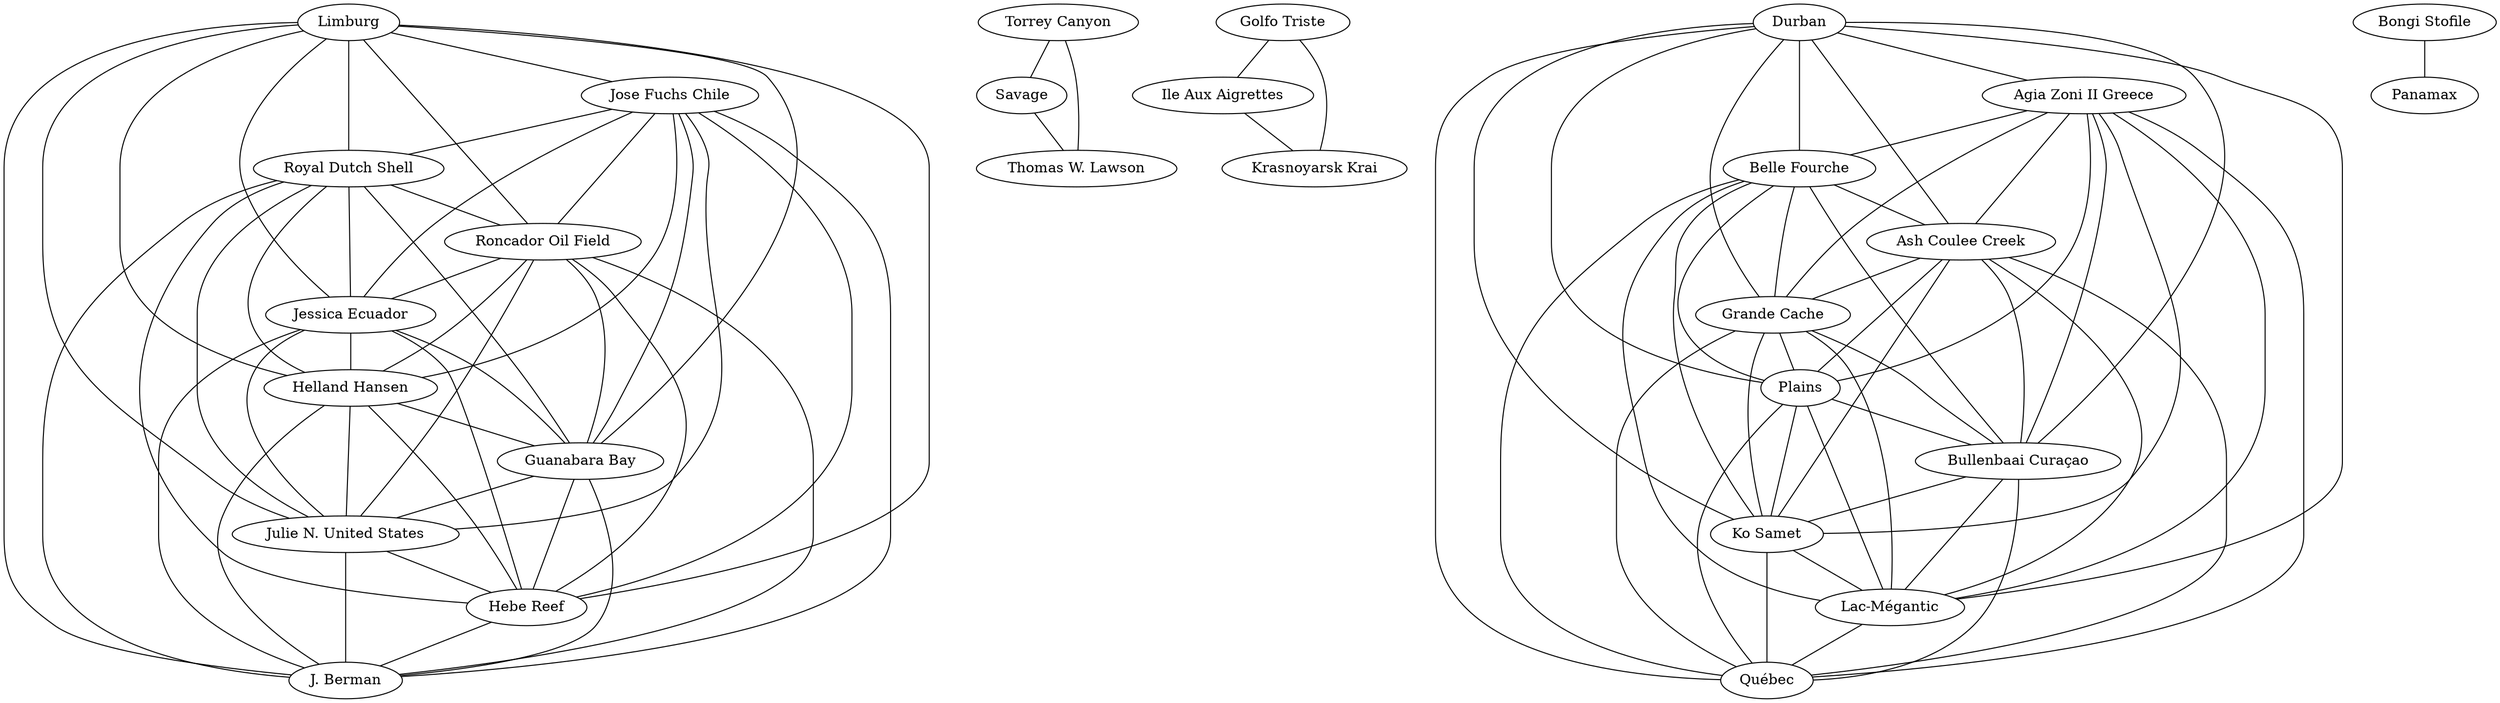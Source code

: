 strict graph "MV Chrysanthi S bunkering spill at sea" {
	Limburg
	"Jose Fuchs Chile"
	Limburg -- "Jose Fuchs Chile"
	"Royal Dutch Shell"
	Limburg -- "Royal Dutch Shell"
	"Roncador Oil Field"
	Limburg -- "Roncador Oil Field"
	"Jessica Ecuador"
	Limburg -- "Jessica Ecuador"
	"Helland Hansen"
	Limburg -- "Helland Hansen"
	"Guanabara Bay"
	Limburg -- "Guanabara Bay"
	"Julie N. United States"
	Limburg -- "Julie N. United States"
	"Hebe Reef"
	Limburg -- "Hebe Reef"
	"J. Berman"
	Limburg -- "J. Berman"
	"Jose Fuchs Chile"
	"Royal Dutch Shell"
	"Jose Fuchs Chile" -- "Royal Dutch Shell"
	"Jose Fuchs Chile"
	"Roncador Oil Field"
	"Jose Fuchs Chile" -- "Roncador Oil Field"
	"Jose Fuchs Chile"
	"Jessica Ecuador"
	"Jose Fuchs Chile" -- "Jessica Ecuador"
	"Jose Fuchs Chile"
	"Helland Hansen"
	"Jose Fuchs Chile" -- "Helland Hansen"
	"Jose Fuchs Chile"
	"Guanabara Bay"
	"Jose Fuchs Chile" -- "Guanabara Bay"
	"Jose Fuchs Chile"
	"Julie N. United States"
	"Jose Fuchs Chile" -- "Julie N. United States"
	"Jose Fuchs Chile"
	"Hebe Reef"
	"Jose Fuchs Chile" -- "Hebe Reef"
	"Jose Fuchs Chile"
	"J. Berman"
	"Jose Fuchs Chile" -- "J. Berman"
	"Royal Dutch Shell"
	"Roncador Oil Field"
	"Royal Dutch Shell" -- "Roncador Oil Field"
	"Royal Dutch Shell"
	"Jessica Ecuador"
	"Royal Dutch Shell" -- "Jessica Ecuador"
	"Royal Dutch Shell"
	"Helland Hansen"
	"Royal Dutch Shell" -- "Helland Hansen"
	"Royal Dutch Shell"
	"Guanabara Bay"
	"Royal Dutch Shell" -- "Guanabara Bay"
	"Royal Dutch Shell"
	"Julie N. United States"
	"Royal Dutch Shell" -- "Julie N. United States"
	"Royal Dutch Shell"
	"Hebe Reef"
	"Royal Dutch Shell" -- "Hebe Reef"
	"Royal Dutch Shell"
	"J. Berman"
	"Royal Dutch Shell" -- "J. Berman"
	"Roncador Oil Field"
	"Jessica Ecuador"
	"Roncador Oil Field" -- "Jessica Ecuador"
	"Roncador Oil Field"
	"Helland Hansen"
	"Roncador Oil Field" -- "Helland Hansen"
	"Roncador Oil Field"
	"Guanabara Bay"
	"Roncador Oil Field" -- "Guanabara Bay"
	"Roncador Oil Field"
	"Julie N. United States"
	"Roncador Oil Field" -- "Julie N. United States"
	"Roncador Oil Field"
	"Hebe Reef"
	"Roncador Oil Field" -- "Hebe Reef"
	"Roncador Oil Field"
	"J. Berman"
	"Roncador Oil Field" -- "J. Berman"
	"Jessica Ecuador"
	"Helland Hansen"
	"Jessica Ecuador" -- "Helland Hansen"
	"Jessica Ecuador"
	"Guanabara Bay"
	"Jessica Ecuador" -- "Guanabara Bay"
	"Jessica Ecuador"
	"Julie N. United States"
	"Jessica Ecuador" -- "Julie N. United States"
	"Jessica Ecuador"
	"Hebe Reef"
	"Jessica Ecuador" -- "Hebe Reef"
	"Jessica Ecuador"
	"J. Berman"
	"Jessica Ecuador" -- "J. Berman"
	"Helland Hansen"
	"Guanabara Bay"
	"Helland Hansen" -- "Guanabara Bay"
	"Helland Hansen"
	"Julie N. United States"
	"Helland Hansen" -- "Julie N. United States"
	"Helland Hansen"
	"Hebe Reef"
	"Helland Hansen" -- "Hebe Reef"
	"Helland Hansen"
	"J. Berman"
	"Helland Hansen" -- "J. Berman"
	"Guanabara Bay"
	"Julie N. United States"
	"Guanabara Bay" -- "Julie N. United States"
	"Guanabara Bay"
	"Hebe Reef"
	"Guanabara Bay" -- "Hebe Reef"
	"Guanabara Bay"
	"J. Berman"
	"Guanabara Bay" -- "J. Berman"
	"Julie N. United States"
	"Hebe Reef"
	"Julie N. United States" -- "Hebe Reef"
	"Julie N. United States"
	"J. Berman"
	"Julie N. United States" -- "J. Berman"
	"Hebe Reef"
	"J. Berman"
	"Hebe Reef" -- "J. Berman"
	"Torrey Canyon"
	Savage
	"Torrey Canyon" -- Savage
	"Torrey Canyon"
	"Thomas W. Lawson"
	"Torrey Canyon" -- "Thomas W. Lawson"
	"Thomas W. Lawson"
	Savage -- "Thomas W. Lawson"
	"Golfo Triste"
	"Ile Aux Aigrettes"
	"Golfo Triste" -- "Ile Aux Aigrettes"
	"Golfo Triste"
	"Krasnoyarsk Krai"
	"Golfo Triste" -- "Krasnoyarsk Krai"
	"Ile Aux Aigrettes"
	"Krasnoyarsk Krai"
	"Ile Aux Aigrettes" -- "Krasnoyarsk Krai"
	Durban
	"Agia Zoni II Greece"
	Durban -- "Agia Zoni II Greece"
	"Belle Fourche"
	Durban -- "Belle Fourche"
	"Ash Coulee Creek"
	Durban -- "Ash Coulee Creek"
	"Grande Cache"
	Durban -- "Grande Cache"
	Plains
	Durban -- Plains
	"Bullenbaai Curaçao"
	Durban -- "Bullenbaai Curaçao"
	"Ko Samet"
	Durban -- "Ko Samet"
	"Lac-Mégantic"
	Durban -- "Lac-Mégantic"
	"Québec"
	Durban -- "Québec"
	"Agia Zoni II Greece"
	"Belle Fourche"
	"Agia Zoni II Greece" -- "Belle Fourche"
	"Agia Zoni II Greece"
	"Ash Coulee Creek"
	"Agia Zoni II Greece" -- "Ash Coulee Creek"
	"Agia Zoni II Greece"
	"Grande Cache"
	"Agia Zoni II Greece" -- "Grande Cache"
	"Agia Zoni II Greece"
	"Agia Zoni II Greece" -- Plains
	"Agia Zoni II Greece"
	"Bullenbaai Curaçao"
	"Agia Zoni II Greece" -- "Bullenbaai Curaçao"
	"Agia Zoni II Greece"
	"Ko Samet"
	"Agia Zoni II Greece" -- "Ko Samet"
	"Agia Zoni II Greece"
	"Lac-Mégantic"
	"Agia Zoni II Greece" -- "Lac-Mégantic"
	"Agia Zoni II Greece"
	"Québec"
	"Agia Zoni II Greece" -- "Québec"
	"Belle Fourche"
	"Ash Coulee Creek"
	"Belle Fourche" -- "Ash Coulee Creek"
	"Belle Fourche"
	"Grande Cache"
	"Belle Fourche" -- "Grande Cache"
	"Belle Fourche"
	"Belle Fourche" -- Plains
	"Belle Fourche"
	"Bullenbaai Curaçao"
	"Belle Fourche" -- "Bullenbaai Curaçao"
	"Belle Fourche"
	"Ko Samet"
	"Belle Fourche" -- "Ko Samet"
	"Belle Fourche"
	"Lac-Mégantic"
	"Belle Fourche" -- "Lac-Mégantic"
	"Belle Fourche"
	"Québec"
	"Belle Fourche" -- "Québec"
	"Ash Coulee Creek"
	"Grande Cache"
	"Ash Coulee Creek" -- "Grande Cache"
	"Ash Coulee Creek"
	"Ash Coulee Creek" -- Plains
	"Ash Coulee Creek"
	"Bullenbaai Curaçao"
	"Ash Coulee Creek" -- "Bullenbaai Curaçao"
	"Ash Coulee Creek"
	"Ko Samet"
	"Ash Coulee Creek" -- "Ko Samet"
	"Ash Coulee Creek"
	"Lac-Mégantic"
	"Ash Coulee Creek" -- "Lac-Mégantic"
	"Ash Coulee Creek"
	"Québec"
	"Ash Coulee Creek" -- "Québec"
	"Grande Cache"
	"Grande Cache" -- Plains
	"Grande Cache"
	"Bullenbaai Curaçao"
	"Grande Cache" -- "Bullenbaai Curaçao"
	"Grande Cache"
	"Ko Samet"
	"Grande Cache" -- "Ko Samet"
	"Grande Cache"
	"Lac-Mégantic"
	"Grande Cache" -- "Lac-Mégantic"
	"Grande Cache"
	"Québec"
	"Grande Cache" -- "Québec"
	"Bullenbaai Curaçao"
	Plains -- "Bullenbaai Curaçao"
	"Ko Samet"
	Plains -- "Ko Samet"
	"Lac-Mégantic"
	Plains -- "Lac-Mégantic"
	"Québec"
	Plains -- "Québec"
	"Bullenbaai Curaçao"
	"Ko Samet"
	"Bullenbaai Curaçao" -- "Ko Samet"
	"Bullenbaai Curaçao"
	"Lac-Mégantic"
	"Bullenbaai Curaçao" -- "Lac-Mégantic"
	"Bullenbaai Curaçao"
	"Québec"
	"Bullenbaai Curaçao" -- "Québec"
	"Ko Samet"
	"Lac-Mégantic"
	"Ko Samet" -- "Lac-Mégantic"
	"Ko Samet"
	"Québec"
	"Ko Samet" -- "Québec"
	"Lac-Mégantic"
	"Québec"
	"Lac-Mégantic" -- "Québec"
	"Bongi Stofile"
	Panamax
	"Bongi Stofile" -- Panamax
}
